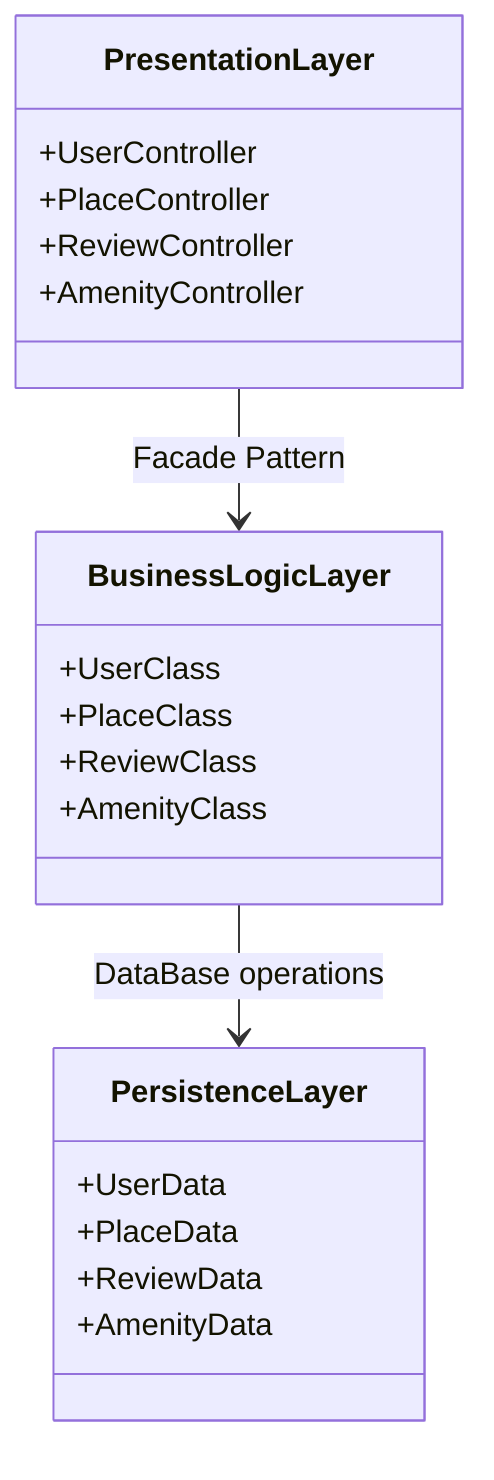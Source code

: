 classDiagram
    class PresentationLayer {
        +UserController
        +PlaceController
        +ReviewController
        +AmenityController
    }
    class BusinessLogicLayer {
        +UserClass
        +PlaceClass
        +ReviewClass
        +AmenityClass
    }
    class PersistenceLayer {
        +UserData
        +PlaceData
        +ReviewData
        +AmenityData
    }

    PresentationLayer --> BusinessLogicLayer : Facade Pattern
    BusinessLogicLayer --> PersistenceLayer : DataBase operations